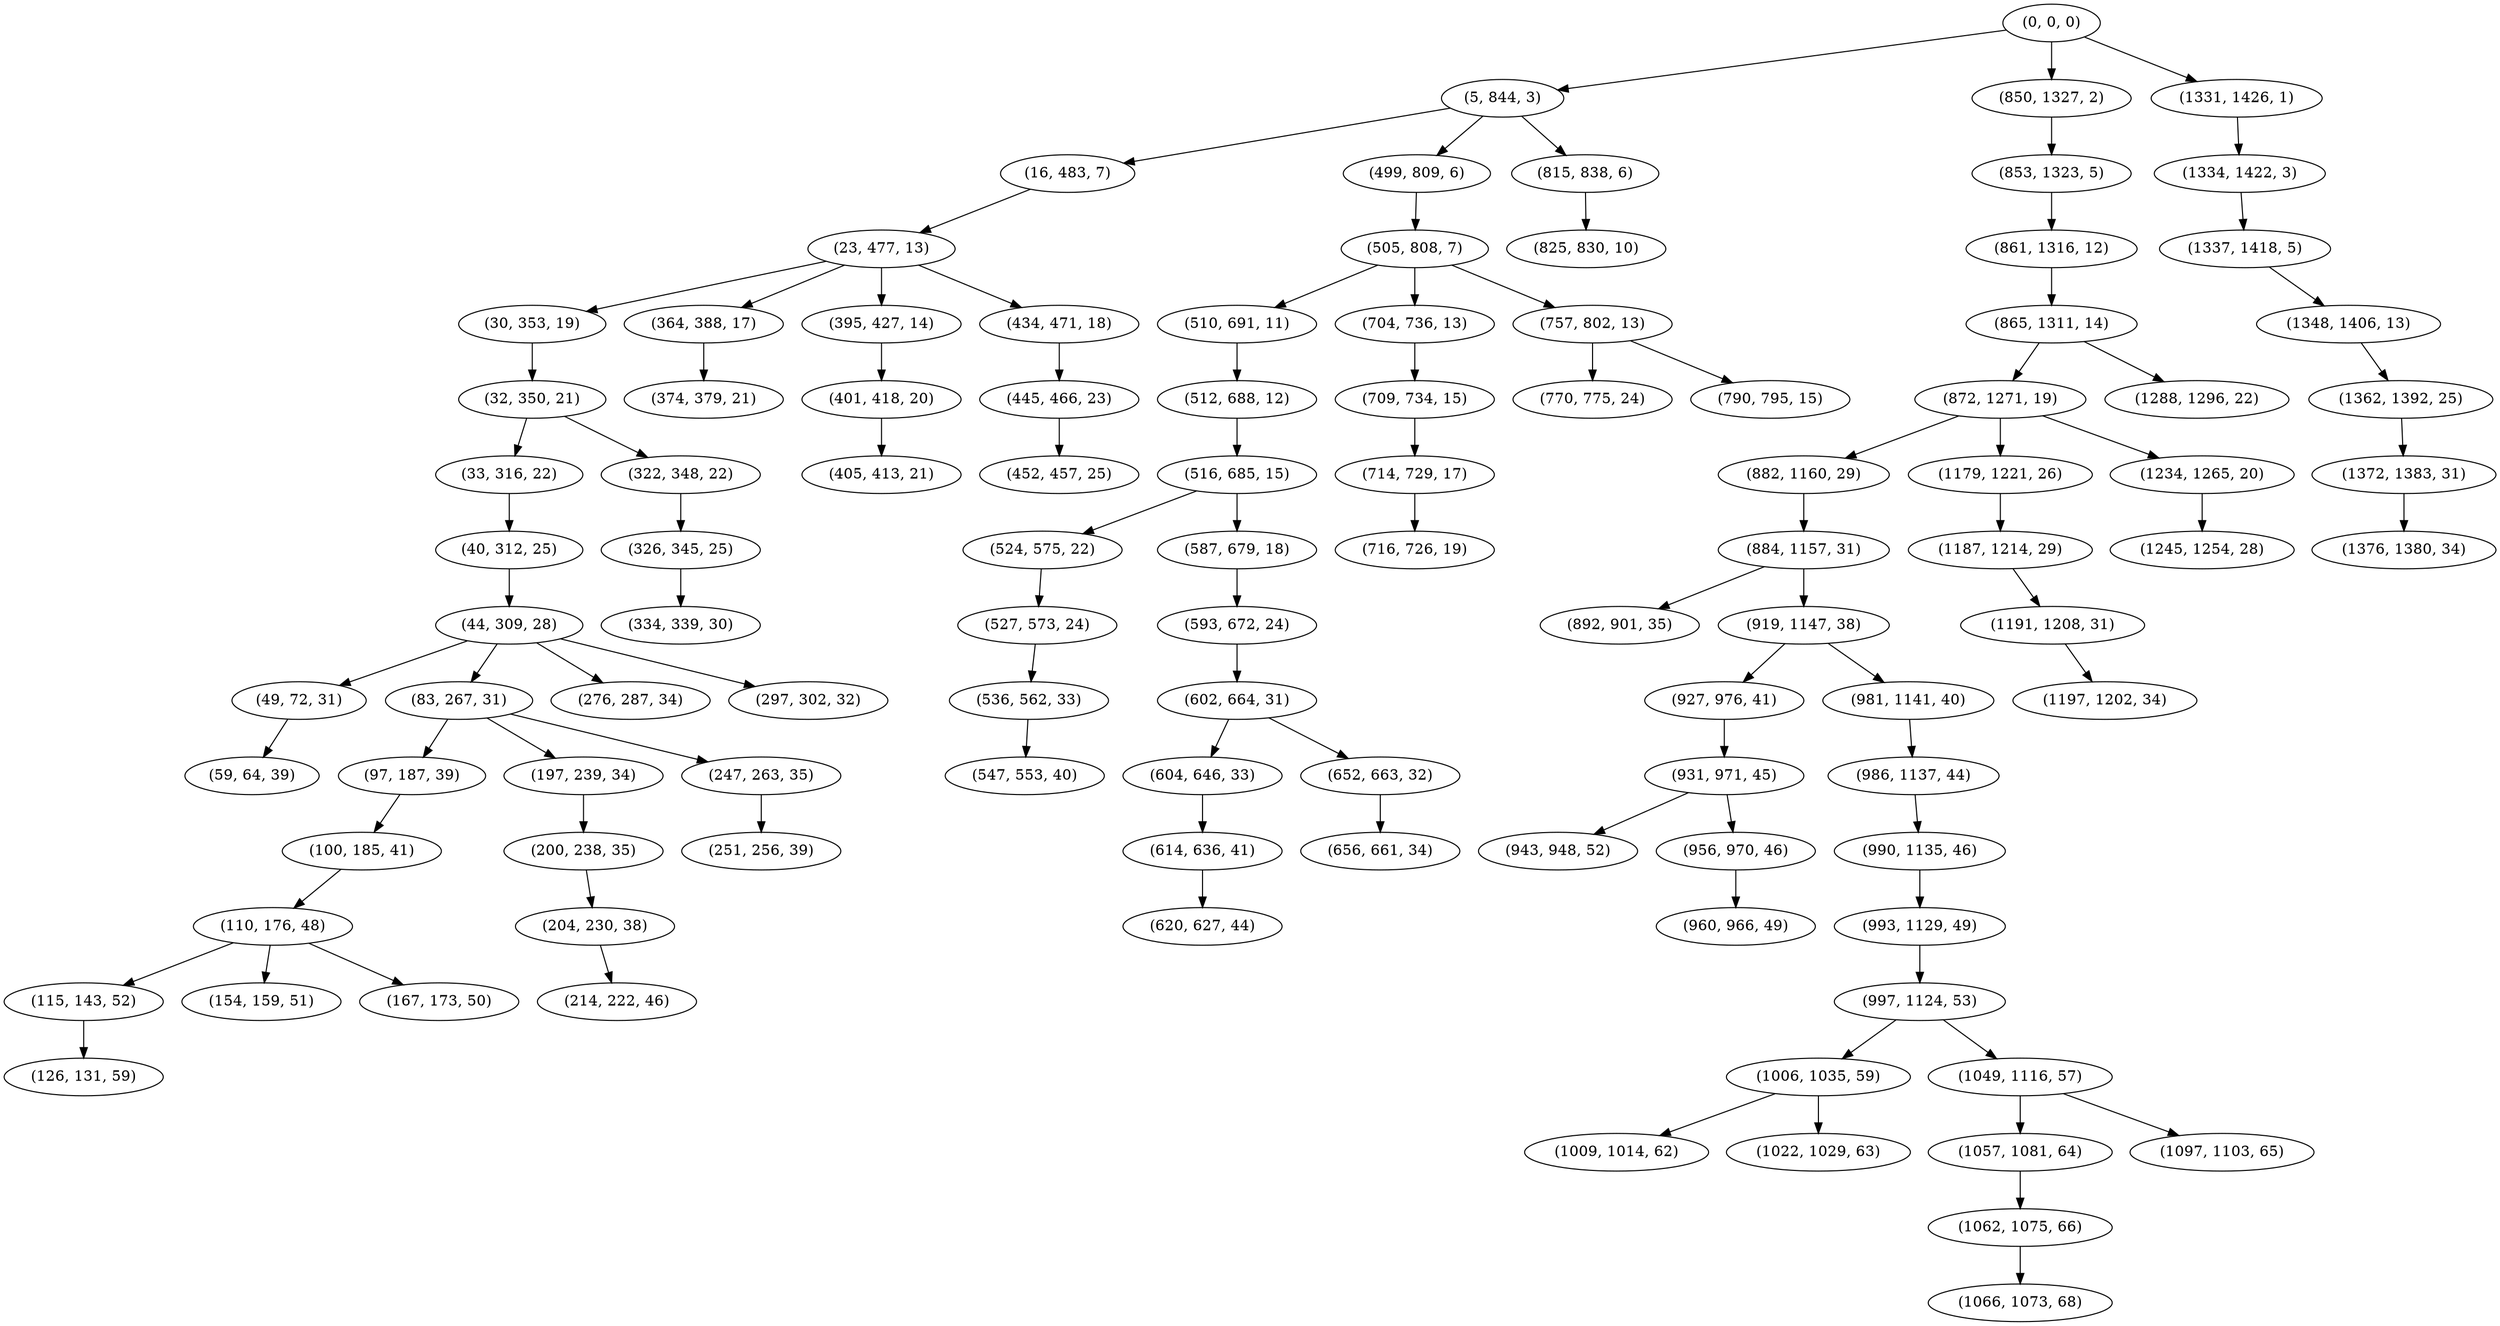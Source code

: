 digraph tree {
    "(0, 0, 0)";
    "(5, 844, 3)";
    "(16, 483, 7)";
    "(23, 477, 13)";
    "(30, 353, 19)";
    "(32, 350, 21)";
    "(33, 316, 22)";
    "(40, 312, 25)";
    "(44, 309, 28)";
    "(49, 72, 31)";
    "(59, 64, 39)";
    "(83, 267, 31)";
    "(97, 187, 39)";
    "(100, 185, 41)";
    "(110, 176, 48)";
    "(115, 143, 52)";
    "(126, 131, 59)";
    "(154, 159, 51)";
    "(167, 173, 50)";
    "(197, 239, 34)";
    "(200, 238, 35)";
    "(204, 230, 38)";
    "(214, 222, 46)";
    "(247, 263, 35)";
    "(251, 256, 39)";
    "(276, 287, 34)";
    "(297, 302, 32)";
    "(322, 348, 22)";
    "(326, 345, 25)";
    "(334, 339, 30)";
    "(364, 388, 17)";
    "(374, 379, 21)";
    "(395, 427, 14)";
    "(401, 418, 20)";
    "(405, 413, 21)";
    "(434, 471, 18)";
    "(445, 466, 23)";
    "(452, 457, 25)";
    "(499, 809, 6)";
    "(505, 808, 7)";
    "(510, 691, 11)";
    "(512, 688, 12)";
    "(516, 685, 15)";
    "(524, 575, 22)";
    "(527, 573, 24)";
    "(536, 562, 33)";
    "(547, 553, 40)";
    "(587, 679, 18)";
    "(593, 672, 24)";
    "(602, 664, 31)";
    "(604, 646, 33)";
    "(614, 636, 41)";
    "(620, 627, 44)";
    "(652, 663, 32)";
    "(656, 661, 34)";
    "(704, 736, 13)";
    "(709, 734, 15)";
    "(714, 729, 17)";
    "(716, 726, 19)";
    "(757, 802, 13)";
    "(770, 775, 24)";
    "(790, 795, 15)";
    "(815, 838, 6)";
    "(825, 830, 10)";
    "(850, 1327, 2)";
    "(853, 1323, 5)";
    "(861, 1316, 12)";
    "(865, 1311, 14)";
    "(872, 1271, 19)";
    "(882, 1160, 29)";
    "(884, 1157, 31)";
    "(892, 901, 35)";
    "(919, 1147, 38)";
    "(927, 976, 41)";
    "(931, 971, 45)";
    "(943, 948, 52)";
    "(956, 970, 46)";
    "(960, 966, 49)";
    "(981, 1141, 40)";
    "(986, 1137, 44)";
    "(990, 1135, 46)";
    "(993, 1129, 49)";
    "(997, 1124, 53)";
    "(1006, 1035, 59)";
    "(1009, 1014, 62)";
    "(1022, 1029, 63)";
    "(1049, 1116, 57)";
    "(1057, 1081, 64)";
    "(1062, 1075, 66)";
    "(1066, 1073, 68)";
    "(1097, 1103, 65)";
    "(1179, 1221, 26)";
    "(1187, 1214, 29)";
    "(1191, 1208, 31)";
    "(1197, 1202, 34)";
    "(1234, 1265, 20)";
    "(1245, 1254, 28)";
    "(1288, 1296, 22)";
    "(1331, 1426, 1)";
    "(1334, 1422, 3)";
    "(1337, 1418, 5)";
    "(1348, 1406, 13)";
    "(1362, 1392, 25)";
    "(1372, 1383, 31)";
    "(1376, 1380, 34)";
    "(0, 0, 0)" -> "(5, 844, 3)";
    "(0, 0, 0)" -> "(850, 1327, 2)";
    "(0, 0, 0)" -> "(1331, 1426, 1)";
    "(5, 844, 3)" -> "(16, 483, 7)";
    "(5, 844, 3)" -> "(499, 809, 6)";
    "(5, 844, 3)" -> "(815, 838, 6)";
    "(16, 483, 7)" -> "(23, 477, 13)";
    "(23, 477, 13)" -> "(30, 353, 19)";
    "(23, 477, 13)" -> "(364, 388, 17)";
    "(23, 477, 13)" -> "(395, 427, 14)";
    "(23, 477, 13)" -> "(434, 471, 18)";
    "(30, 353, 19)" -> "(32, 350, 21)";
    "(32, 350, 21)" -> "(33, 316, 22)";
    "(32, 350, 21)" -> "(322, 348, 22)";
    "(33, 316, 22)" -> "(40, 312, 25)";
    "(40, 312, 25)" -> "(44, 309, 28)";
    "(44, 309, 28)" -> "(49, 72, 31)";
    "(44, 309, 28)" -> "(83, 267, 31)";
    "(44, 309, 28)" -> "(276, 287, 34)";
    "(44, 309, 28)" -> "(297, 302, 32)";
    "(49, 72, 31)" -> "(59, 64, 39)";
    "(83, 267, 31)" -> "(97, 187, 39)";
    "(83, 267, 31)" -> "(197, 239, 34)";
    "(83, 267, 31)" -> "(247, 263, 35)";
    "(97, 187, 39)" -> "(100, 185, 41)";
    "(100, 185, 41)" -> "(110, 176, 48)";
    "(110, 176, 48)" -> "(115, 143, 52)";
    "(110, 176, 48)" -> "(154, 159, 51)";
    "(110, 176, 48)" -> "(167, 173, 50)";
    "(115, 143, 52)" -> "(126, 131, 59)";
    "(197, 239, 34)" -> "(200, 238, 35)";
    "(200, 238, 35)" -> "(204, 230, 38)";
    "(204, 230, 38)" -> "(214, 222, 46)";
    "(247, 263, 35)" -> "(251, 256, 39)";
    "(322, 348, 22)" -> "(326, 345, 25)";
    "(326, 345, 25)" -> "(334, 339, 30)";
    "(364, 388, 17)" -> "(374, 379, 21)";
    "(395, 427, 14)" -> "(401, 418, 20)";
    "(401, 418, 20)" -> "(405, 413, 21)";
    "(434, 471, 18)" -> "(445, 466, 23)";
    "(445, 466, 23)" -> "(452, 457, 25)";
    "(499, 809, 6)" -> "(505, 808, 7)";
    "(505, 808, 7)" -> "(510, 691, 11)";
    "(505, 808, 7)" -> "(704, 736, 13)";
    "(505, 808, 7)" -> "(757, 802, 13)";
    "(510, 691, 11)" -> "(512, 688, 12)";
    "(512, 688, 12)" -> "(516, 685, 15)";
    "(516, 685, 15)" -> "(524, 575, 22)";
    "(516, 685, 15)" -> "(587, 679, 18)";
    "(524, 575, 22)" -> "(527, 573, 24)";
    "(527, 573, 24)" -> "(536, 562, 33)";
    "(536, 562, 33)" -> "(547, 553, 40)";
    "(587, 679, 18)" -> "(593, 672, 24)";
    "(593, 672, 24)" -> "(602, 664, 31)";
    "(602, 664, 31)" -> "(604, 646, 33)";
    "(602, 664, 31)" -> "(652, 663, 32)";
    "(604, 646, 33)" -> "(614, 636, 41)";
    "(614, 636, 41)" -> "(620, 627, 44)";
    "(652, 663, 32)" -> "(656, 661, 34)";
    "(704, 736, 13)" -> "(709, 734, 15)";
    "(709, 734, 15)" -> "(714, 729, 17)";
    "(714, 729, 17)" -> "(716, 726, 19)";
    "(757, 802, 13)" -> "(770, 775, 24)";
    "(757, 802, 13)" -> "(790, 795, 15)";
    "(815, 838, 6)" -> "(825, 830, 10)";
    "(850, 1327, 2)" -> "(853, 1323, 5)";
    "(853, 1323, 5)" -> "(861, 1316, 12)";
    "(861, 1316, 12)" -> "(865, 1311, 14)";
    "(865, 1311, 14)" -> "(872, 1271, 19)";
    "(865, 1311, 14)" -> "(1288, 1296, 22)";
    "(872, 1271, 19)" -> "(882, 1160, 29)";
    "(872, 1271, 19)" -> "(1179, 1221, 26)";
    "(872, 1271, 19)" -> "(1234, 1265, 20)";
    "(882, 1160, 29)" -> "(884, 1157, 31)";
    "(884, 1157, 31)" -> "(892, 901, 35)";
    "(884, 1157, 31)" -> "(919, 1147, 38)";
    "(919, 1147, 38)" -> "(927, 976, 41)";
    "(919, 1147, 38)" -> "(981, 1141, 40)";
    "(927, 976, 41)" -> "(931, 971, 45)";
    "(931, 971, 45)" -> "(943, 948, 52)";
    "(931, 971, 45)" -> "(956, 970, 46)";
    "(956, 970, 46)" -> "(960, 966, 49)";
    "(981, 1141, 40)" -> "(986, 1137, 44)";
    "(986, 1137, 44)" -> "(990, 1135, 46)";
    "(990, 1135, 46)" -> "(993, 1129, 49)";
    "(993, 1129, 49)" -> "(997, 1124, 53)";
    "(997, 1124, 53)" -> "(1006, 1035, 59)";
    "(997, 1124, 53)" -> "(1049, 1116, 57)";
    "(1006, 1035, 59)" -> "(1009, 1014, 62)";
    "(1006, 1035, 59)" -> "(1022, 1029, 63)";
    "(1049, 1116, 57)" -> "(1057, 1081, 64)";
    "(1049, 1116, 57)" -> "(1097, 1103, 65)";
    "(1057, 1081, 64)" -> "(1062, 1075, 66)";
    "(1062, 1075, 66)" -> "(1066, 1073, 68)";
    "(1179, 1221, 26)" -> "(1187, 1214, 29)";
    "(1187, 1214, 29)" -> "(1191, 1208, 31)";
    "(1191, 1208, 31)" -> "(1197, 1202, 34)";
    "(1234, 1265, 20)" -> "(1245, 1254, 28)";
    "(1331, 1426, 1)" -> "(1334, 1422, 3)";
    "(1334, 1422, 3)" -> "(1337, 1418, 5)";
    "(1337, 1418, 5)" -> "(1348, 1406, 13)";
    "(1348, 1406, 13)" -> "(1362, 1392, 25)";
    "(1362, 1392, 25)" -> "(1372, 1383, 31)";
    "(1372, 1383, 31)" -> "(1376, 1380, 34)";
}
